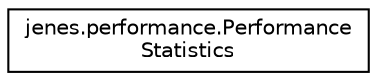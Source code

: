 digraph "Representación gráfica de la clase"
{
  edge [fontname="Helvetica",fontsize="10",labelfontname="Helvetica",labelfontsize="10"];
  node [fontname="Helvetica",fontsize="10",shape=record];
  rankdir="LR";
  Node1 [label="jenes.performance.Performance\lStatistics",height=0.2,width=0.4,color="black", fillcolor="white", style="filled",URL="$classjenes_1_1performance_1_1_performance_statistics.html"];
}
